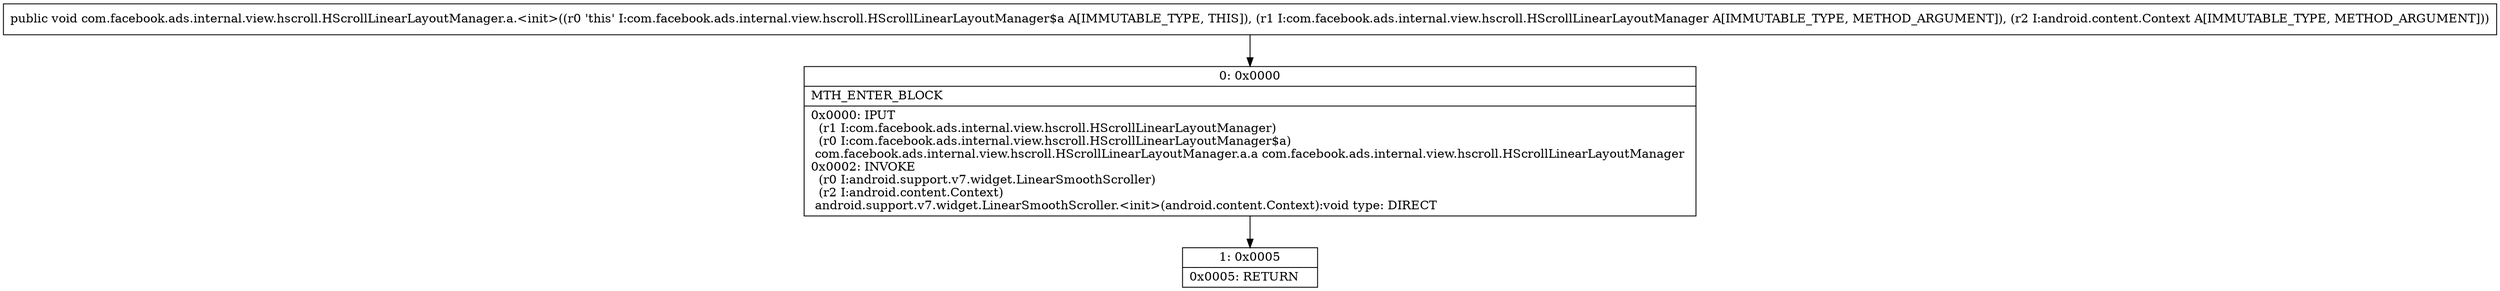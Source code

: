 digraph "CFG forcom.facebook.ads.internal.view.hscroll.HScrollLinearLayoutManager.a.\<init\>(Lcom\/facebook\/ads\/internal\/view\/hscroll\/HScrollLinearLayoutManager;Landroid\/content\/Context;)V" {
Node_0 [shape=record,label="{0\:\ 0x0000|MTH_ENTER_BLOCK\l|0x0000: IPUT  \l  (r1 I:com.facebook.ads.internal.view.hscroll.HScrollLinearLayoutManager)\l  (r0 I:com.facebook.ads.internal.view.hscroll.HScrollLinearLayoutManager$a)\l com.facebook.ads.internal.view.hscroll.HScrollLinearLayoutManager.a.a com.facebook.ads.internal.view.hscroll.HScrollLinearLayoutManager \l0x0002: INVOKE  \l  (r0 I:android.support.v7.widget.LinearSmoothScroller)\l  (r2 I:android.content.Context)\l android.support.v7.widget.LinearSmoothScroller.\<init\>(android.content.Context):void type: DIRECT \l}"];
Node_1 [shape=record,label="{1\:\ 0x0005|0x0005: RETURN   \l}"];
MethodNode[shape=record,label="{public void com.facebook.ads.internal.view.hscroll.HScrollLinearLayoutManager.a.\<init\>((r0 'this' I:com.facebook.ads.internal.view.hscroll.HScrollLinearLayoutManager$a A[IMMUTABLE_TYPE, THIS]), (r1 I:com.facebook.ads.internal.view.hscroll.HScrollLinearLayoutManager A[IMMUTABLE_TYPE, METHOD_ARGUMENT]), (r2 I:android.content.Context A[IMMUTABLE_TYPE, METHOD_ARGUMENT])) }"];
MethodNode -> Node_0;
Node_0 -> Node_1;
}

